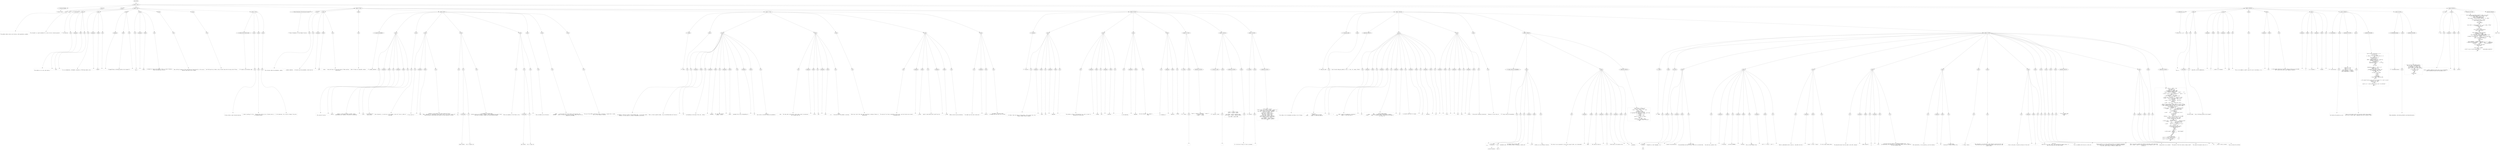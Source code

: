 digraph lpegNode {

node [fontname=Helvetica]
edge [style=dashed]

doc_0 [label="doc - 510"]


doc_0 -> { section_1}
{rank=same; section_1}

section_1 [label="section: 1-451"]


// END RANK doc_0

section_1 -> { header_2 prose_3 prose_4 section_5 section_6 section_7 section_8}
{rank=same; header_2 prose_3 prose_4 section_5 section_6 section_7 section_8}

header_2 [label="1 : Grammar Module"]

prose_3 [label="prose"]

prose_4 [label="prose"]

section_5 [label="section: 9-26"]

section_6 [label="section: 37-163"]

section_7 [label="section: 353-430"]

section_8 [label="section: 452-510"]


// END RANK section_1

header_2 -> leaf_9
leaf_9  [color=Gray,shape=rectangle,fontname=Inconsolata,label="* Grammar Module"]
// END RANK header_2

prose_3 -> { raw_10}
{rank=same; raw_10}

raw_10 [label="raw"]


// END RANK prose_3

raw_10 -> leaf_11
leaf_11  [color=Gray,shape=rectangle,fontname=Inconsolata,label="


The grammar module returns one function, which generates a grammar.
"]
// END RANK raw_10

prose_4 -> { raw_12}
{rank=same; raw_12}

raw_12 [label="raw"]


// END RANK prose_4

raw_12 -> leaf_13
leaf_13  [color=Gray,shape=rectangle,fontname=Inconsolata,label="
This document is a good candidate for a more strictly literate approach.

"]
// END RANK raw_12

section_5 -> { header_14 prose_15 prose_16 prose_17 prose_18 prose_19 prose_20 section_21}
{rank=same; header_14 prose_15 prose_16 prose_17 prose_18 prose_19 prose_20 section_21}

header_14 [label="2 : Introduction"]

prose_15 [label="prose"]

prose_16 [label="prose"]

prose_17 [label="prose"]

prose_18 [label="prose"]

prose_19 [label="prose"]

prose_20 [label="prose"]

section_21 [label="section: 27-36"]


// END RANK section_5

header_14 -> leaf_22
leaf_22  [color=Gray,shape=rectangle,fontname=Inconsolata,label="** Introduction"]
// END RANK header_14

prose_15 -> { raw_23 prespace_24 bold_25 raw_26}
{rank=same; raw_23 prespace_24 bold_25 raw_26}

raw_23 [label="raw"]

prespace_24 [label="prespace"]

bold_25 [label="bold"]

raw_26 [label="raw"]


// END RANK prose_15

raw_23 -> leaf_27
leaf_27  [color=Gray,shape=rectangle,fontname=Inconsolata,label="

This module is in a very real sense a"]
// END RANK raw_23

prespace_24 -> leaf_28
leaf_28  [color=Gray,shape=rectangle,fontname=Inconsolata,label=" "]
// END RANK prespace_24

bold_25 -> leaf_29
leaf_29  [color=Gray,shape=rectangle,fontname=Inconsolata,label="duet"]
// END RANK bold_25

raw_26 -> leaf_30
leaf_30  [color=Gray,shape=rectangle,fontname=Inconsolata,label=".
"]
// END RANK raw_26

prose_16 -> { raw_31 prespace_32 literal_33 raw_34}
{rank=same; raw_31 prespace_32 literal_33 raw_34}

raw_31 [label="raw"]

prespace_32 [label="prespace"]

literal_33 [label="literal"]

raw_34 [label="raw"]


// END RANK prose_16

raw_31 -> leaf_35
leaf_35  [color=Gray,shape=rectangle,fontname=Inconsolata,label="
It is an adaptation, refinement, extension, of Phillipe Janda's work,"]
// END RANK raw_31

prespace_32 -> leaf_36
leaf_36  [color=Gray,shape=rectangle,fontname=Inconsolata,label=""]
// END RANK prespace_32

literal_33 -> leaf_37
leaf_37  [color=Gray,shape=rectangle,fontname=Inconsolata,label="luaepnf"]
// END RANK literal_33

raw_34 -> leaf_38
leaf_38  [color=Gray,shape=rectangle,fontname=Inconsolata,label=":
"]
// END RANK raw_34

prose_17 -> { prespace_39 bold_40 raw_41}
{rank=same; prespace_39 bold_40 raw_41}

prespace_39 [label="prespace"]

bold_40 [label="bold"]

raw_41 [label="raw"]


// END RANK prose_17

prespace_39 -> leaf_42
leaf_42  [color=Gray,shape=rectangle,fontname=Inconsolata,label=""]
// END RANK prespace_39

bold_40 -> leaf_43
leaf_43  [color=Gray,shape=rectangle,fontname=Inconsolata,label="[[luaepnf][http://siffiejoe.github.io/lua-luaepnf/]]"]
// END RANK bold_40

raw_41 -> leaf_44
leaf_44  [color=Gray,shape=rectangle,fontname=Inconsolata,label="
"]
// END RANK raw_41

prose_18 -> { raw_45 prespace_46 literal_47 raw_48}
{rank=same; raw_45 prespace_46 literal_47 raw_48}

raw_45 [label="raw"]

prespace_46 [label="prespace"]

literal_47 [label="literal"]

raw_48 [label="raw"]


// END RANK prose_18

raw_45 -> leaf_49
leaf_49  [color=Gray,shape=rectangle,fontname=Inconsolata,label="
While"]
// END RANK raw_45

prespace_46 -> leaf_50
leaf_50  [color=Gray,shape=rectangle,fontname=Inconsolata,label=" "]
// END RANK prespace_46

literal_47 -> leaf_51
leaf_51  [color=Gray,shape=rectangle,fontname=Inconsolata,label="femto"]
// END RANK literal_47

raw_48 -> leaf_52
leaf_52  [color=Gray,shape=rectangle,fontname=Inconsolata,label=" is based on a repl by Tim Caswell, that is a case of taking a
sketch and painting a picture.
"]
// END RANK raw_48

prose_19 -> { raw_53}
{rank=same; raw_53}

raw_53 [label="raw"]


// END RANK prose_19

raw_53 -> leaf_54
leaf_54  [color=Gray,shape=rectangle,fontname=Inconsolata,label="
Many difficult aspects of this algorithm are found directly in the source
material upon which this is based.
"]
// END RANK raw_53

prose_20 -> { raw_55}
{rank=same; raw_55}

raw_55 [label="raw"]


// END RANK prose_20

raw_55 -> leaf_56
leaf_56  [color=Gray,shape=rectangle,fontname=Inconsolata,label="
Don Phillipe has my thanks, and my fervent hope that he enjoys what follows.

"]
// END RANK raw_55

section_21 -> { header_57 prose_58 prose_59 prose_60}
{rank=same; header_57 prose_58 prose_59 prose_60}

header_57 [label="4 : Aside to the Knuthian camp"]

prose_58 [label="prose"]

prose_59 [label="prose"]

prose_60 [label="prose"]


// END RANK section_21

header_57 -> leaf_61
leaf_61  [color=Gray,shape=rectangle,fontname=Inconsolata,label="**** Aside to the Knuthian camp"]
// END RANK header_57

prose_58 -> { raw_62}
{rank=same; raw_62}

raw_62 [label="raw"]


// END RANK prose_58

raw_62 -> leaf_63
leaf_63  [color=Gray,shape=rectangle,fontname=Inconsolata,label="

I have written a semi-literate boostrap.
"]
// END RANK raw_62

prose_59 -> { raw_64}
{rank=same; raw_64}

raw_64 [label="raw"]


// END RANK prose_59

raw_64 -> leaf_65
leaf_65  [color=Gray,shape=rectangle,fontname=Inconsolata,label="
I make no apology for this.  Cleaning what follows into a literate order is
a tractable problem.
"]
// END RANK raw_64

prose_60 -> { raw_66}
{rank=same; raw_66}

raw_66 [label="raw"]


// END RANK prose_60

raw_66 -> leaf_67
leaf_67  [color=Gray,shape=rectangle,fontname=Inconsolata,label="
In the meantime, let us build a Grammar from parts.

"]
// END RANK raw_66

section_6 -> { header_68 prose_69 prose_70 prose_71 section_72 section_73 section_74 section_75}
{rank=same; header_68 prose_69 prose_70 prose_71 section_72 section_73 section_74 section_75}

header_68 [label="2 : Return Parameters of the Grammar Function"]

prose_69 [label="prose"]

prose_70 [label="prose"]

prose_71 [label="prose"]

section_72 [label="section: 48-76"]

section_73 [label="section: 77-101"]

section_74 [label="section: 102-142"]

section_75 [label="section: 164-218"]


// END RANK section_6

header_68 -> leaf_76
leaf_76  [color=Gray,shape=rectangle,fontname=Inconsolata,label="** Return Parameters of the Grammar Function"]
// END RANK header_68

prose_69 -> { raw_77}
{rank=same; raw_77}

raw_77 [label="raw"]


// END RANK prose_69

raw_77 -> leaf_78
leaf_78  [color=Gray,shape=rectangle,fontname=Inconsolata,label="

This function takes two parameters, namely:
"]
// END RANK raw_77

prose_70 -> { raw_79 prespace_80 literal_81 raw_82}
{rank=same; raw_79 prespace_80 literal_81 raw_82}

raw_79 [label="raw"]

prespace_80 [label="prespace"]

literal_81 [label="literal"]

raw_82 [label="raw"]


// END RANK prose_70

raw_79 -> leaf_83
leaf_83  [color=Gray,shape=rectangle,fontname=Inconsolata,label="
  - grammar_template :  A function with one parameter, which must be"]
// END RANK raw_79

prespace_80 -> leaf_84
leaf_84  [color=Gray,shape=rectangle,fontname=Inconsolata,label=" "]
// END RANK prespace_80

literal_81 -> leaf_85
leaf_85  [color=Gray,shape=rectangle,fontname=Inconsolata,label="_ENV"]
// END RANK literal_81

raw_82 -> leaf_86
leaf_86  [color=Gray,shape=rectangle,fontname=Inconsolata,label=".
  - metas :  A map with keys of string and values of Node subclass
             constructors.
"]
// END RANK raw_82

prose_71 -> { raw_87}
{rank=same; raw_87}

raw_87 [label="raw"]


// END RANK prose_71

raw_87 -> leaf_88
leaf_88  [color=Gray,shape=rectangle,fontname=Inconsolata,label="
Both of these are reasonably complex.

"]
// END RANK raw_87

section_72 -> { header_89 prose_90 prose_91 prose_92 prose_93 prose_94 prose_95 prose_96 prose_97}
{rank=same; header_89 prose_90 prose_91 prose_92 prose_93 prose_94 prose_95 prose_96 prose_97}

header_89 [label="3 : grammar_template"]

prose_90 [label="prose"]

prose_91 [label="prose"]

prose_92 [label="prose"]

prose_93 [label="prose"]

prose_94 [label="prose"]

prose_95 [label="prose"]

prose_96 [label="prose"]

prose_97 [label="prose"]


// END RANK section_72

header_89 -> leaf_98
leaf_98  [color=Gray,shape=rectangle,fontname=Inconsolata,label="*** grammar_template"]
// END RANK header_89

prose_90 -> { raw_99 prespace_100 literal_101 raw_102 prespace_103 literal_104 raw_105}
{rank=same; raw_99 prespace_100 literal_101 raw_102 prespace_103 literal_104 raw_105}

raw_99 [label="raw"]

prespace_100 [label="prespace"]

literal_101 [label="literal"]

raw_102 [label="raw"]

prespace_103 [label="prespace"]

literal_104 [label="literal"]

raw_105 [label="raw"]


// END RANK prose_90

raw_99 -> leaf_106
leaf_106  [color=Gray,shape=rectangle,fontname=Inconsolata,label="

  The internal function"]
// END RANK raw_99

prespace_100 -> leaf_107
leaf_107  [color=Gray,shape=rectangle,fontname=Inconsolata,label=" "]
// END RANK prespace_100

literal_101 -> leaf_108
leaf_108  [color=Gray,shape=rectangle,fontname=Inconsolata,label="define"]
// END RANK literal_101

raw_102 -> leaf_109
leaf_109  [color=Gray,shape=rectangle,fontname=Inconsolata,label=" creates a custom environment variable, neatly
sidestepping Lua's pedantic insistance on prepending"]
// END RANK raw_102

prespace_103 -> leaf_110
leaf_110  [color=Gray,shape=rectangle,fontname=Inconsolata,label=" "]
// END RANK prespace_103

literal_104 -> leaf_111
leaf_111  [color=Gray,shape=rectangle,fontname=Inconsolata,label="local"]
// END RANK literal_104

raw_105 -> leaf_112
leaf_112  [color=Gray,shape=rectangle,fontname=Inconsolata,label=" to all values of
significance.
"]
// END RANK raw_105

prose_91 -> { raw_113}
{rank=same; raw_113}

raw_113 [label="raw"]


// END RANK prose_91

raw_113 -> leaf_114
leaf_114  [color=Gray,shape=rectangle,fontname=Inconsolata,label="
More relevantly, it constructs a full grammar, which will return a table of
type Node.
"]
// END RANK raw_113

prose_92 -> { raw_115 prespace_116 literal_117 raw_118}
{rank=same; raw_115 prespace_116 literal_117 raw_118}

raw_115 [label="raw"]

prespace_116 [label="prespace"]

literal_117 [label="literal"]

raw_118 [label="raw"]


// END RANK prose_92

raw_115 -> leaf_119
leaf_119  [color=Gray,shape=rectangle,fontname=Inconsolata,label="
If you stick to"]
// END RANK raw_115

prespace_116 -> leaf_120
leaf_120  [color=Gray,shape=rectangle,fontname=Inconsolata,label=" "]
// END RANK prespace_116

literal_117 -> leaf_121
leaf_121  [color=Gray,shape=rectangle,fontname=Inconsolata,label="lpeg"]
// END RANK literal_117

raw_118 -> leaf_122
leaf_122  [color=Gray,shape=rectangle,fontname=Inconsolata,label=" patterns, as you should, all array values will be of
Node.  Captures will interpolate various other sorts of Lua values, which will
induce halting in some places and silently corrupt execution in others.
"]
// END RANK raw_118

prose_93 -> { raw_123 link_124 raw_125}
{rank=same; raw_123 link_124 raw_125}

raw_123 [label="raw"]

link_124 [label="link"]

raw_125 [label="raw"]


// END RANK prose_93

raw_123 -> leaf_126
leaf_126  [color=Gray,shape=rectangle,fontname=Inconsolata,label="
The "]
// END RANK raw_123

link_124 -> { anchortext_127 url_128}
{rank=same; anchortext_127 url_128}

anchortext_127 [label="anchortext"]

url_128 [label="url"]


// END RANK link_124

anchortext_127 -> leaf_129
leaf_129  [color=Gray,shape=rectangle,fontname=Inconsolata,label="elpatt module"]
// END RANK anchortext_127

url_128 -> leaf_130
leaf_130  [color=Gray,shape=rectangle,fontname=Inconsolata,label="hts://~/elpatt.orb"]
// END RANK url_128

raw_125 -> leaf_131
leaf_131  [color=Gray,shape=rectangle,fontname=Inconsolata,label=" is intended to provide those
patterns which are allowed in Grammars, while expanding the scope of some
favorites to properly respect utf-8 and otherwise behave.
"]
// END RANK raw_125

prose_94 -> { raw_132 link_133 raw_134}
{rank=same; raw_132 link_133 raw_134}

raw_132 [label="raw"]

link_133 [label="link"]

raw_134 [label="raw"]


// END RANK prose_94

raw_132 -> leaf_135
leaf_135  [color=Gray,shape=rectangle,fontname=Inconsolata,label="
There are examples of the format in the "]
// END RANK raw_132

link_133 -> { anchortext_136 url_137}
{rank=same; anchortext_136 url_137}

anchortext_136 [label="anchortext"]

url_137 [label="url"]


// END RANK link_133

anchortext_136 -> leaf_138
leaf_138  [color=Gray,shape=rectangle,fontname=Inconsolata,label="spec module"]
// END RANK anchortext_136

url_137 -> leaf_139
leaf_139  [color=Gray,shape=rectangle,fontname=Inconsolata,label="hts://~/spec.orb"]
// END RANK url_137

raw_134 -> leaf_140
leaf_140  [color=Gray,shape=rectangle,fontname=Inconsolata,label=".
"]
// END RANK raw_134

prose_95 -> { raw_141}
{rank=same; raw_141}

raw_141 [label="raw"]


// END RANK prose_95

raw_141 -> leaf_142
leaf_142  [color=Gray,shape=rectangle,fontname=Inconsolata,label="
Also included are two functions:
"]
// END RANK raw_141

prose_96 -> { raw_143}
{rank=same; raw_143}

raw_143 [label="raw"]


// END RANK prose_96

raw_143 -> leaf_144
leaf_144  [color=Gray,shape=rectangle,fontname=Inconsolata,label="
  -  START :  a string which must be the same as the starting rule.
  -  SUPPRESS :  either a string or an array of strings. These rules will be
                 removed from the Node.
"]
// END RANK raw_143

prose_97 -> { raw_145}
{rank=same; raw_145}

raw_145 [label="raw"]


// END RANK prose_97

raw_145 -> leaf_146
leaf_146  [color=Gray,shape=rectangle,fontname=Inconsolata,label="
The use of ALL-CAPS was Phillipe Janda's convention, I agree that it reads
well in this singular instance.

"]
// END RANK raw_145

section_73 -> { header_147 prose_148 prose_149 prose_150 prose_151 prose_152 prose_153}
{rank=same; header_147 prose_148 prose_149 prose_150 prose_151 prose_152 prose_153}

header_147 [label="3 : metas"]

prose_148 [label="prose"]

prose_149 [label="prose"]

prose_150 [label="prose"]

prose_151 [label="prose"]

prose_152 [label="prose"]

prose_153 [label="prose"]


// END RANK section_73

header_147 -> leaf_154
leaf_154  [color=Gray,shape=rectangle,fontname=Inconsolata,label="*** metas"]
// END RANK header_147

prose_148 -> { raw_155}
{rank=same; raw_155}

raw_155 [label="raw"]


// END RANK prose_148

raw_155 -> leaf_156
leaf_156  [color=Gray,shape=rectangle,fontname=Inconsolata,label="

  By default a node will inherit from the Node class.  If you want custom
behavior, you must pass in a table of metatable constructors.
"]
// END RANK raw_155

prose_149 -> { raw_157 prespace_158 literal_159 raw_160 prespace_161 literal_162 raw_163 prespace_164 literal_165 raw_166 prespace_167 literal_168 raw_169}
{rank=same; raw_157 prespace_158 literal_159 raw_160 prespace_161 literal_162 raw_163 prespace_164 literal_165 raw_166 prespace_167 literal_168 raw_169}

raw_157 [label="raw"]

prespace_158 [label="prespace"]

literal_159 [label="literal"]

raw_160 [label="raw"]

prespace_161 [label="prespace"]

literal_162 [label="literal"]

raw_163 [label="raw"]

prespace_164 [label="prespace"]

literal_165 [label="literal"]

raw_166 [label="raw"]

prespace_167 [label="prespace"]

literal_168 [label="literal"]

raw_169 [label="raw"]


// END RANK prose_149

raw_157 -> leaf_170
leaf_170  [color=Gray,shape=rectangle,fontname=Inconsolata,label="
That's a fairly specific beast.  Any rule defined above will have an"]
// END RANK raw_157

prespace_158 -> leaf_171
leaf_171  [color=Gray,shape=rectangle,fontname=Inconsolata,label=" "]
// END RANK prespace_158

literal_159 -> leaf_172
leaf_172  [color=Gray,shape=rectangle,fontname=Inconsolata,label="id"]
// END RANK literal_159

raw_160 -> leaf_173
leaf_173  [color=Gray,shape=rectangle,fontname=Inconsolata,label="
corresonding to the name of the rule.  Unless"]
// END RANK raw_160

prespace_161 -> leaf_174
leaf_174  [color=Gray,shape=rectangle,fontname=Inconsolata,label=" "]
// END RANK prespace_161

literal_162 -> leaf_175
leaf_175  [color=Gray,shape=rectangle,fontname=Inconsolata,label="SUPPRESS"]
// END RANK literal_162

raw_163 -> leaf_176
leaf_176  [color=Gray,shape=rectangle,fontname=Inconsolata,label="ed, this will become
a Node.  If the"]
// END RANK raw_163

prespace_164 -> leaf_177
leaf_177  [color=Gray,shape=rectangle,fontname=Inconsolata,label=" "]
// END RANK prespace_164

literal_165 -> leaf_178
leaf_178  [color=Gray,shape=rectangle,fontname=Inconsolata,label="metas"]
// END RANK literal_165

raw_166 -> leaf_179
leaf_179  [color=Gray,shape=rectangle,fontname=Inconsolata,label=" parameter has a key corresponding to"]
// END RANK raw_166

prespace_167 -> leaf_180
leaf_180  [color=Gray,shape=rectangle,fontname=Inconsolata,label=" "]
// END RANK prespace_167

literal_168 -> leaf_181
leaf_181  [color=Gray,shape=rectangle,fontname=Inconsolata,label="id"]
// END RANK literal_168

raw_169 -> leaf_182
leaf_182  [color=Gray,shape=rectangle,fontname=Inconsolata,label=", then it
must return a function taking two parameters:
"]
// END RANK raw_169

prose_150 -> { raw_183 prespace_184 literal_185 raw_186 prespace_187 literal_188 raw_189}
{rank=same; raw_183 prespace_184 literal_185 raw_186 prespace_187 literal_188 raw_189}

raw_183 [label="raw"]

prespace_184 [label="prespace"]

literal_185 [label="literal"]

raw_186 [label="raw"]

prespace_187 [label="prespace"]

literal_188 [label="literal"]

raw_189 [label="raw"]


// END RANK prose_150

raw_183 -> leaf_190
leaf_190  [color=Gray,shape=rectangle,fontname=Inconsolata,label="
   - node :  The node under construction, which under normal circumstances
             will already have the"]
// END RANK raw_183

prespace_184 -> leaf_191
leaf_191  [color=Gray,shape=rectangle,fontname=Inconsolata,label=" "]
// END RANK prespace_184

literal_185 -> leaf_192
leaf_192  [color=Gray,shape=rectangle,fontname=Inconsolata,label="first"]
// END RANK literal_185

raw_186 -> leaf_193
leaf_193  [color=Gray,shape=rectangle,fontname=Inconsolata,label=" and"]
// END RANK raw_186

prespace_187 -> leaf_194
leaf_194  [color=Gray,shape=rectangle,fontname=Inconsolata,label=" "]
// END RANK prespace_187

literal_188 -> leaf_195
leaf_195  [color=Gray,shape=rectangle,fontname=Inconsolata,label="last"]
// END RANK literal_188

raw_189 -> leaf_196
leaf_196  [color=Gray,shape=rectangle,fontname=Inconsolata,label=" fields.
   - str  :  The entire str the grammar is parsing.
"]
// END RANK raw_189

prose_151 -> { raw_197}
{rank=same; raw_197}

raw_197 [label="raw"]


// END RANK prose_151

raw_197 -> leaf_198
leaf_198  [color=Gray,shape=rectangle,fontname=Inconsolata,label="
Which must return that same node, decorated in whatever fashion is
appropriate.
"]
// END RANK raw_197

prose_152 -> { raw_199 prespace_200 literal_201 raw_202 prespace_203 literal_204 raw_205}
{rank=same; raw_199 prespace_200 literal_201 raw_202 prespace_203 literal_204 raw_205}

raw_199 [label="raw"]

prespace_200 [label="prespace"]

literal_201 [label="literal"]

raw_202 [label="raw"]

prespace_203 [label="prespace"]

literal_204 [label="literal"]

raw_205 [label="raw"]


// END RANK prose_152

raw_199 -> leaf_206
leaf_206  [color=Gray,shape=rectangle,fontname=Inconsolata,label="
The node will not have a metatable at this point, and the function must attach
a metatable with"]
// END RANK raw_199

prespace_200 -> leaf_207
leaf_207  [color=Gray,shape=rectangle,fontname=Inconsolata,label=" "]
// END RANK prespace_200

literal_201 -> leaf_208
leaf_208  [color=Gray,shape=rectangle,fontname=Inconsolata,label="__index"]
// END RANK literal_201

raw_202 -> leaf_209
leaf_209  [color=Gray,shape=rectangle,fontname=Inconsolata,label=" equal to some table which itself has the"]
// END RANK raw_202

prespace_203 -> leaf_210
leaf_210  [color=Gray,shape=rectangle,fontname=Inconsolata,label=" "]
// END RANK prespace_203

literal_204 -> leaf_211
leaf_211  [color=Gray,shape=rectangle,fontname=Inconsolata,label="__index"]
// END RANK literal_204

raw_205 -> leaf_212
leaf_212  [color=Gray,shape=rectangle,fontname=Inconsolata,label="
Node as some recursive backstop.
"]
// END RANK raw_205

prose_153 -> { raw_213 prespace_214 italic_215 raw_216}
{rank=same; raw_213 prespace_214 italic_215 raw_216}

raw_213 [label="raw"]

prespace_214 [label="prespace"]

italic_215 [label="italic"]

raw_216 [label="raw"]


// END RANK prose_153

raw_213 -> leaf_217
leaf_217  [color=Gray,shape=rectangle,fontname=Inconsolata,label="
You might say the return value must"]
// END RANK raw_213

prespace_214 -> leaf_218
leaf_218  [color=Gray,shape=rectangle,fontname=Inconsolata,label=" "]
// END RANK prespace_214

italic_215 -> leaf_219
leaf_219  [color=Gray,shape=rectangle,fontname=Inconsolata,label="inherit"]
// END RANK italic_215

raw_216 -> leaf_220
leaf_220  [color=Gray,shape=rectangle,fontname=Inconsolata,label=" from Node, if we were using
a language that did that sort of thing.

"]
// END RANK raw_216

section_74 -> { header_221 prose_222 prose_223 prose_224 prose_225 section_226 section_227 section_228}
{rank=same; header_221 prose_222 prose_223 prose_224 prose_225 section_226 section_227 section_228}

header_221 [label="3 : requires"]

prose_222 [label="prose"]

prose_223 [label="prose"]

prose_224 [label="prose"]

prose_225 [label="prose"]

section_226 [label="section: 117-125"]

section_227 [label="section: 126-142"]

section_228 [label="section: 143-163"]


// END RANK section_74

header_221 -> leaf_229
leaf_229  [color=Gray,shape=rectangle,fontname=Inconsolata,label="*** requires"]
// END RANK header_221

prose_222 -> { raw_230 prespace_231 literal_232 raw_233 prespace_234 literal_235 raw_236}
{rank=same; raw_230 prespace_231 literal_232 raw_233 prespace_234 literal_235 raw_236}

raw_230 [label="raw"]

prespace_231 [label="prespace"]

literal_232 [label="literal"]

raw_233 [label="raw"]

prespace_234 [label="prespace"]

literal_235 [label="literal"]

raw_236 [label="raw"]


// END RANK prose_222

raw_230 -> leaf_237
leaf_237  [color=Gray,shape=rectangle,fontname=Inconsolata,label="


- [X] #todo  Note the require strings below, which prevent this from
             being a usable library, because"]
// END RANK raw_230

prespace_231 -> leaf_238
leaf_238  [color=Gray,shape=rectangle,fontname=Inconsolata,label=" "]
// END RANK prespace_231

literal_232 -> leaf_239
leaf_239  [color=Gray,shape=rectangle,fontname=Inconsolata,label="node"]
// END RANK literal_232

raw_233 -> leaf_240
leaf_240  [color=Gray,shape=rectangle,fontname=Inconsolata,label=" not"]
// END RANK raw_233

prespace_234 -> leaf_241
leaf_241  [color=Gray,shape=rectangle,fontname=Inconsolata,label=" "]
// END RANK prespace_234

literal_235 -> leaf_242
leaf_242  [color=Gray,shape=rectangle,fontname=Inconsolata,label="lpegnode"]
// END RANK literal_235

raw_236 -> leaf_243
leaf_243  [color=Gray,shape=rectangle,fontname=Inconsolata,label=".
"]
// END RANK raw_236

prose_223 -> { raw_244 prespace_245 literal_246 raw_247 prespace_248 literal_249 raw_250}
{rank=same; raw_244 prespace_245 literal_246 raw_247 prespace_248 literal_249 raw_250}

raw_244 [label="raw"]

prespace_245 [label="prespace"]

literal_246 [label="literal"]

raw_247 [label="raw"]

prespace_248 [label="prespace"]

literal_249 [label="literal"]

raw_250 [label="raw"]


// END RANK prose_223

raw_244 -> leaf_251
leaf_251  [color=Gray,shape=rectangle,fontname=Inconsolata,label="
             The problem is almost a philosophical one, and it's what I'm
             setting out to solve with"]
// END RANK raw_244

prespace_245 -> leaf_252
leaf_252  [color=Gray,shape=rectangle,fontname=Inconsolata,label=" "]
// END RANK prespace_245

literal_246 -> leaf_253
leaf_253  [color=Gray,shape=rectangle,fontname=Inconsolata,label="bridge"]
// END RANK literal_246

raw_247 -> leaf_254
leaf_254  [color=Gray,shape=rectangle,fontname=Inconsolata,label=" and"]
// END RANK raw_247

prespace_248 -> leaf_255
leaf_255  [color=Gray,shape=rectangle,fontname=Inconsolata,label=" "]
// END RANK prespace_248

literal_249 -> leaf_256
leaf_256  [color=Gray,shape=rectangle,fontname=Inconsolata,label="manifest"]
// END RANK literal_249

raw_250 -> leaf_257
leaf_257  [color=Gray,shape=rectangle,fontname=Inconsolata,label=".
"]
// END RANK raw_250

prose_224 -> { raw_258 prespace_259 literal_260 raw_261}
{rank=same; raw_258 prespace_259 literal_260 raw_261}

raw_258 [label="raw"]

prespace_259 [label="prespace"]

literal_260 [label="literal"]

raw_261 [label="raw"]


// END RANK prose_224

raw_258 -> leaf_262
leaf_262  [color=Gray,shape=rectangle,fontname=Inconsolata,label="
             In the meantime,"]
// END RANK raw_258

prespace_259 -> leaf_263
leaf_263  [color=Gray,shape=rectangle,fontname=Inconsolata,label=" "]
// END RANK prespace_259

literal_260 -> leaf_264
leaf_264  [color=Gray,shape=rectangle,fontname=Inconsolata,label="lpegnode"]
// END RANK literal_260

raw_261 -> leaf_265
leaf_265  [color=Gray,shape=rectangle,fontname=Inconsolata,label=" has one consumer. Let's keep it
             happy.
"]
// END RANK raw_261

prose_225 -> { raw_266 prespace_267 literal_268 raw_269}
{rank=same; raw_266 prespace_267 literal_268 raw_269}

raw_266 [label="raw"]

prespace_267 [label="prespace"]

literal_268 [label="literal"]

raw_269 [label="raw"]


// END RANK prose_225

raw_266 -> leaf_270
leaf_270  [color=Gray,shape=rectangle,fontname=Inconsolata,label="
             I'm renaming it"]
// END RANK raw_266

prespace_267 -> leaf_271
leaf_271  [color=Gray,shape=rectangle,fontname=Inconsolata,label=" "]
// END RANK prespace_267

literal_268 -> leaf_272
leaf_272  [color=Gray,shape=rectangle,fontname=Inconsolata,label="espalier"]
// END RANK literal_268

raw_269 -> leaf_273
leaf_273  [color=Gray,shape=rectangle,fontname=Inconsolata,label=" anyway.

"]
// END RANK raw_269

section_226 -> { header_274 prose_275 codeblock_276}
{rank=same; header_274 prose_275 codeblock_276}

header_274 [label="5 : status"]

prose_275 [label="prose"]

codeblock_276 [label="code block 119-123"]


// END RANK section_226

header_274 -> leaf_277
leaf_277  [color=Gray,shape=rectangle,fontname=Inconsolata,label="***** status"]
// END RANK header_274

prose_275 -> { raw_278}
{rank=same; raw_278}

raw_278 [label="raw"]


// END RANK prose_275

raw_278 -> leaf_279
leaf_279  [color=Gray,shape=rectangle,fontname=Inconsolata,label="
"]
// END RANK raw_278

codeblock_276 -> leaf_280
leaf_280  [color=Gray,shape=rectangle,fontname=Inconsolata,label="local s = require \"singletons\" . status ()
s.verbose = false
s.angry   = false"]
// END RANK codeblock_276

section_227 -> { header_281 prose_282 codeblock_283 prose_284}
{rank=same; header_281 prose_282 codeblock_283 prose_284}

header_281 [label="4 : requires, contd."]

prose_282 [label="prose"]

codeblock_283 [label="code block 128-136"]

prose_284 [label="prose"]


// END RANK section_227

header_281 -> leaf_285
leaf_285  [color=Gray,shape=rectangle,fontname=Inconsolata,label="**** requires, contd."]
// END RANK header_281

prose_282 -> { raw_286}
{rank=same; raw_286}

raw_286 [label="raw"]


// END RANK prose_282

raw_286 -> leaf_287
leaf_287  [color=Gray,shape=rectangle,fontname=Inconsolata,label="
"]
// END RANK raw_286

codeblock_283 -> leaf_288
leaf_288  [color=Gray,shape=rectangle,fontname=Inconsolata,label="local L = require \"lpeg\"
local a = require \"anterm\"

local Node = require \"espalier/node\"
local elpatt = require \"espalier/elpatt\"

local DROP = elpatt.DROP"]
// END RANK codeblock_283

prose_284 -> { raw_289}
{rank=same; raw_289}

raw_289 [label="raw"]


// END RANK prose_284

raw_289 -> leaf_290
leaf_290  [color=Gray,shape=rectangle,fontname=Inconsolata,label="
It's the kind of thing I'd like to automate.

"]
// END RANK raw_289

section_228 -> { header_291 prose_292 codeblock_293}
{rank=same; header_291 prose_292 codeblock_293}

header_291 [label="4 : asserts"]

prose_292 [label="prose"]

codeblock_293 [label="code block 145-161"]


// END RANK section_228

header_291 -> leaf_294
leaf_294  [color=Gray,shape=rectangle,fontname=Inconsolata,label="**** asserts"]
// END RANK header_291

prose_292 -> { raw_295}
{rank=same; raw_295}

raw_295 [label="raw"]


// END RANK prose_292

raw_295 -> leaf_296
leaf_296  [color=Gray,shape=rectangle,fontname=Inconsolata,label="
"]
// END RANK raw_295

codeblock_293 -> leaf_297
leaf_297  [color=Gray,shape=rectangle,fontname=Inconsolata,label="local assert = assert
local string, io = assert( string ), assert( io )
local remove = assert(table.remove)
local VER = string.sub( assert( _VERSION ), -4 )
local _G = assert( _G )
local error = assert( error )
local pairs = assert( pairs )
local next = assert( next )
local type = assert( type )
local tostring = assert( tostring )
local setmeta = assert( setmetatable )
if VER == \" 5.1\" then
   local setfenv = assert( setfenv )
   local getfenv = assert( getfenv )
end"]
// END RANK codeblock_293

section_75 -> { header_298 prose_299 codeblock_300 prose_301 prose_302 prose_303 section_304 section_305}
{rank=same; header_298 prose_299 codeblock_300 prose_301 prose_302 prose_303 section_304 section_305}

header_298 [label="3 : make_ast_node"]

prose_299 [label="prose"]

codeblock_300 [label="code block 168-170"]

prose_301 [label="prose"]

prose_302 [label="prose"]

prose_303 [label="prose"]

section_304 [label="section: 188-218"]

section_305 [label="section: 219-352"]


// END RANK section_75

header_298 -> leaf_306
leaf_306  [color=Gray,shape=rectangle,fontname=Inconsolata,label="*** make_ast_node"]
// END RANK header_298

prose_299 -> { raw_307}
{rank=same; raw_307}

raw_307 [label="raw"]


// END RANK prose_299

raw_307 -> leaf_308
leaf_308  [color=Gray,shape=rectangle,fontname=Inconsolata,label="

This takes a lot of parameters and does a lot of things.
"]
// END RANK raw_307

codeblock_300 -> leaf_309
leaf_309  [color=Gray,shape=rectangle,fontname=Inconsolata,label="local function make_ast_node(id, first, t, last, str, metas, offset)"]
// END RANK codeblock_300

prose_301 -> { raw_310 prespace_311 literal_312 raw_313 prespace_314 literal_315 raw_316 prespace_317 literal_318 raw_319 prespace_320 literal_321 raw_322 prespace_323 literal_324 raw_325}
{rank=same; raw_310 prespace_311 literal_312 raw_313 prespace_314 literal_315 raw_316 prespace_317 literal_318 raw_319 prespace_320 literal_321 raw_322 prespace_323 literal_324 raw_325}

raw_310 [label="raw"]

prespace_311 [label="prespace"]

literal_312 [label="literal"]

raw_313 [label="raw"]

prespace_314 [label="prespace"]

literal_315 [label="literal"]

raw_316 [label="raw"]

prespace_317 [label="prespace"]

literal_318 [label="literal"]

raw_319 [label="raw"]

prespace_320 [label="prespace"]

literal_321 [label="literal"]

raw_322 [label="raw"]

prespace_323 [label="prespace"]

literal_324 [label="literal"]

raw_325 [label="raw"]


// END RANK prose_301

raw_310 -> leaf_326
leaf_326  [color=Gray,shape=rectangle,fontname=Inconsolata,label="
- Parameters:
  - id      :  'string' naming the Node
  - first   :  'number' of the first byte of"]
// END RANK raw_310

prespace_311 -> leaf_327
leaf_327  [color=Gray,shape=rectangle,fontname=Inconsolata,label=" "]
// END RANK prespace_311

literal_312 -> leaf_328
leaf_328  [color=Gray,shape=rectangle,fontname=Inconsolata,label="str"]
// END RANK literal_312

raw_313 -> leaf_329
leaf_329  [color=Gray,shape=rectangle,fontname=Inconsolata,label="
  - t       :  'table' capture of grammatical information
  - last    :  'number' of the last byte of"]
// END RANK raw_313

prespace_314 -> leaf_330
leaf_330  [color=Gray,shape=rectangle,fontname=Inconsolata,label=" "]
// END RANK prespace_314

literal_315 -> leaf_331
leaf_331  [color=Gray,shape=rectangle,fontname=Inconsolata,label="str"]
// END RANK literal_315

raw_316 -> leaf_332
leaf_332  [color=Gray,shape=rectangle,fontname=Inconsolata,label="
  - str     :  'string' being parsed
  - metas   :  'table' of Node-inherited metatables (complex)
  - offset  :  'number' of optional offset.  This would be provided if
               e.g. byte 1 of"]
// END RANK raw_316

prespace_317 -> leaf_333
leaf_333  [color=Gray,shape=rectangle,fontname=Inconsolata,label=" "]
// END RANK prespace_317

literal_318 -> leaf_334
leaf_334  [color=Gray,shape=rectangle,fontname=Inconsolata,label="str"]
// END RANK literal_318

raw_319 -> leaf_335
leaf_335  [color=Gray,shape=rectangle,fontname=Inconsolata,label=" is actually byte 255 of a larger
              "]
// END RANK raw_319

prespace_320 -> leaf_336
leaf_336  [color=Gray,shape=rectangle,fontname=Inconsolata,label=" "]
// END RANK prespace_320

literal_321 -> leaf_337
leaf_337  [color=Gray,shape=rectangle,fontname=Inconsolata,label="str"]
// END RANK literal_321

raw_322 -> leaf_338
leaf_338  [color=Gray,shape=rectangle,fontname=Inconsolata,label=".  Normally"]
// END RANK raw_322

prespace_323 -> leaf_339
leaf_339  [color=Gray,shape=rectangle,fontname=Inconsolata,label=" "]
// END RANK prespace_323

literal_324 -> leaf_340
leaf_340  [color=Gray,shape=rectangle,fontname=Inconsolata,label="nil"]
// END RANK literal_324

raw_325 -> leaf_341
leaf_341  [color=Gray,shape=rectangle,fontname=Inconsolata,label=".
"]
// END RANK raw_325

prose_302 -> { prespace_342 literal_343 raw_344 prespace_345 literal_346 raw_347 prespace_348 literal_349 raw_350}
{rank=same; prespace_342 literal_343 raw_344 prespace_345 literal_346 raw_347 prespace_348 literal_349 raw_350}

prespace_342 [label="prespace"]

literal_343 [label="literal"]

raw_344 [label="raw"]

prespace_345 [label="prespace"]

literal_346 [label="literal"]

raw_347 [label="raw"]

prespace_348 [label="prespace"]

literal_349 [label="literal"]

raw_350 [label="raw"]


// END RANK prose_302

prespace_342 -> leaf_351
leaf_351  [color=Gray,shape=rectangle,fontname=Inconsolata,label=""]
// END RANK prespace_342

literal_343 -> leaf_352
leaf_352  [color=Gray,shape=rectangle,fontname=Inconsolata,label="first"]
// END RANK literal_343

raw_344 -> leaf_353
leaf_353  [color=Gray,shape=rectangle,fontname=Inconsolata,label=","]
// END RANK raw_344

prespace_345 -> leaf_354
leaf_354  [color=Gray,shape=rectangle,fontname=Inconsolata,label=" "]
// END RANK prespace_345

literal_346 -> leaf_355
leaf_355  [color=Gray,shape=rectangle,fontname=Inconsolata,label="last"]
// END RANK literal_346

raw_347 -> leaf_356
leaf_356  [color=Gray,shape=rectangle,fontname=Inconsolata,label=" and"]
// END RANK raw_347

prespace_348 -> leaf_357
leaf_357  [color=Gray,shape=rectangle,fontname=Inconsolata,label=" "]
// END RANK prespace_348

literal_349 -> leaf_358
leaf_358  [color=Gray,shape=rectangle,fontname=Inconsolata,label="offset"]
// END RANK literal_349

raw_350 -> leaf_359
leaf_359  [color=Gray,shape=rectangle,fontname=Inconsolata,label=" follow Wirth indexing conventions.
"]
// END RANK raw_350

prose_303 -> { raw_360}
{rank=same; raw_360}

raw_360 [label="raw"]


// END RANK prose_303

raw_360 -> leaf_361
leaf_361  [color=Gray,shape=rectangle,fontname=Inconsolata,label="
Because of course they do.

"]
// END RANK raw_360

section_304 -> { header_362 prose_363 prose_364 codeblock_365}
{rank=same; header_362 prose_363 prose_364 codeblock_365}

header_362 [label="4 : setup values and metatables"]

prose_363 [label="prose"]

prose_364 [label="prose"]

codeblock_365 [label="code block 198-216"]


// END RANK section_304

header_362 -> leaf_366
leaf_366  [color=Gray,shape=rectangle,fontname=Inconsolata,label="**** setup values and metatables"]
// END RANK header_362

prose_363 -> { raw_367 link_368 raw_369 prespace_370 literal_371 raw_372}
{rank=same; raw_367 link_368 raw_369 prespace_370 literal_371 raw_372}

raw_367 [label="raw"]

link_368 [label="link"]

raw_369 [label="raw"]

prespace_370 [label="prespace"]

literal_371 [label="literal"]

raw_372 [label="raw"]


// END RANK prose_363

raw_367 -> leaf_373
leaf_373  [color=Gray,shape=rectangle,fontname=Inconsolata,label="

  As "]
// END RANK raw_367

link_368 -> { anchortext_374 url_375}
{rank=same; anchortext_374 url_375}

anchortext_374 [label="anchortext"]

url_375 [label="url"]


// END RANK link_368

anchortext_374 -> leaf_376
leaf_376  [color=Gray,shape=rectangle,fontname=Inconsolata,label="covered elsewhere"]
// END RANK anchortext_374

url_375 -> leaf_377
leaf_377  [color=Gray,shape=rectangle,fontname=Inconsolata,label="httk://"]
// END RANK url_375

raw_369 -> leaf_378
leaf_378  [color=Gray,shape=rectangle,fontname=Inconsolata,label=", we accept three varieties of
metatable verb.  An ordinary table is assigned; a table with"]
// END RANK raw_369

prespace_370 -> leaf_379
leaf_379  [color=Gray,shape=rectangle,fontname=Inconsolata,label=" "]
// END RANK prespace_370

literal_371 -> leaf_380
leaf_380  [color=Gray,shape=rectangle,fontname=Inconsolata,label="__call"]
// END RANK literal_371

raw_372 -> leaf_381
leaf_381  [color=Gray,shape=rectangle,fontname=Inconsolata,label=" is
called, as is an ordinary function.
"]
// END RANK raw_372

prose_364 -> { raw_382 prespace_383 literal_384 raw_385 prespace_386 literal_387 raw_388 prespace_389 literal_390 raw_391}
{rank=same; raw_382 prespace_383 literal_384 raw_385 prespace_386 literal_387 raw_388 prespace_389 literal_390 raw_391}

raw_382 [label="raw"]

prespace_383 [label="prespace"]

literal_384 [label="literal"]

raw_385 [label="raw"]

prespace_386 [label="prespace"]

literal_387 [label="literal"]

raw_388 [label="raw"]

prespace_389 [label="prespace"]

literal_390 [label="literal"]

raw_391 [label="raw"]


// END RANK prose_364

raw_382 -> leaf_392
leaf_392  [color=Gray,shape=rectangle,fontname=Inconsolata,label="
The latter two are expected to return the original table, now a descendent
of"]
// END RANK raw_382

prespace_383 -> leaf_393
leaf_393  [color=Gray,shape=rectangle,fontname=Inconsolata,label=" "]
// END RANK prespace_383

literal_384 -> leaf_394
leaf_394  [color=Gray,shape=rectangle,fontname=Inconsolata,label="Node"]
// END RANK literal_384

raw_385 -> leaf_395
leaf_395  [color=Gray,shape=rectangle,fontname=Inconsolata,label=".  This need not have an"]
// END RANK raw_385

prespace_386 -> leaf_396
leaf_396  [color=Gray,shape=rectangle,fontname=Inconsolata,label=" "]
// END RANK prespace_386

literal_387 -> leaf_397
leaf_397  [color=Gray,shape=rectangle,fontname=Inconsolata,label="id"]
// END RANK literal_387

raw_388 -> leaf_398
leaf_398  [color=Gray,shape=rectangle,fontname=Inconsolata,label=" field which is the same as the"]
// END RANK raw_388

prespace_389 -> leaf_399
leaf_399  [color=Gray,shape=rectangle,fontname=Inconsolata,label=" "]
// END RANK prespace_389

literal_390 -> leaf_400
leaf_400  [color=Gray,shape=rectangle,fontname=Inconsolata,label="id"]
// END RANK literal_390

raw_391 -> leaf_401
leaf_401  [color=Gray,shape=rectangle,fontname=Inconsolata,label="
parameter.
"]
// END RANK raw_391

codeblock_365 -> leaf_402
leaf_402  [color=Gray,shape=rectangle,fontname=Inconsolata,label="   local offset = offset or 0
   t.first = first + offset
   t.last  = last + offset - 1 -- [sic]
   t.str   = str
   if metas[id] then
      local meta = metas[id]
      if type(meta) == \"function\" or meta.__call then
        t = metas[id](t, str)
      else
        t = setmeta(t, meta)
      end
      assert(t.id, \"no id on Node\")
   else
      t.id = id
      setmeta(t, { __index = Node,
                   __tostring = Node.toString })
   end"]
// END RANK codeblock_365

section_305 -> { header_403 prose_404 structure_405 prose_406 prose_407 prose_408 prose_409 prose_410 prose_411 prose_412 prose_413 prose_414 prose_415 prose_416 prose_417 prose_418 codeblock_419 prose_420 prose_421 codeblock_422}
{rank=same; header_403 prose_404 structure_405 prose_406 prose_407 prose_408 prose_409 prose_410 prose_411 prose_412 prose_413 prose_414 prose_415 prose_416 prose_417 prose_418 codeblock_419 prose_420 prose_421 codeblock_422}

header_403 [label="4 : DROP"]

prose_404 [label="prose"]

structure_405 [label="structure"]

prose_406 [label="prose"]

prose_407 [label="prose"]

prose_408 [label="prose"]

prose_409 [label="prose"]

prose_410 [label="prose"]

prose_411 [label="prose"]

prose_412 [label="prose"]

prose_413 [label="prose"]

prose_414 [label="prose"]

prose_415 [label="prose"]

prose_416 [label="prose"]

prose_417 [label="prose"]

prose_418 [label="prose"]

codeblock_419 [label="code block 269-273"]

prose_420 [label="prose"]

prose_421 [label="prose"]

codeblock_422 [label="code block 279-350"]


// END RANK section_305

header_403 -> leaf_423
leaf_423  [color=Gray,shape=rectangle,fontname=Inconsolata,label="**** DROP"]
// END RANK header_403

prose_404 -> { raw_424}
{rank=same; raw_424}

raw_424 [label="raw"]


// END RANK prose_404

raw_424 -> leaf_425
leaf_425  [color=Gray,shape=rectangle,fontname=Inconsolata,label="
"]
// END RANK raw_424

structure_405 -> { hashline_426}
{rank=same; hashline_426}

hashline_426 [label="hashline"]


// END RANK structure_405

hashline_426 -> { hashtag_427}
{rank=same; hashtag_427}

hashtag_427 [label="hashtag"]


// END RANK hashline_426

hashtag_427 -> leaf_428
leaf_428  [color=Gray,shape=rectangle,fontname=Inconsolata,label="NB"]
// END RANK hashtag_427

prose_406 -> { raw_429 prespace_430 literal_431 raw_432}
{rank=same; raw_429 prespace_430 literal_431 raw_432}

raw_429 [label="raw"]

prespace_430 [label="prespace"]

literal_431 [label="literal"]

raw_432 [label="raw"]


// END RANK prose_406

raw_429 -> leaf_433
leaf_433  [color=Gray,shape=rectangle,fontname=Inconsolata,label="
frequently in real languages. In a"]
// END RANK raw_429

prespace_430 -> leaf_434
leaf_434  [color=Gray,shape=rectangle,fontname=Inconsolata,label=" "]
// END RANK prespace_430

literal_431 -> leaf_435
leaf_435  [color=Gray,shape=rectangle,fontname=Inconsolata,label="(typical lisp expression)"]
// END RANK literal_431

raw_432 -> leaf_436
leaf_436  [color=Gray,shape=rectangle,fontname=Inconsolata,label=" we don't need
the parentheses and would like our span not to include them.
"]
// END RANK raw_432

prose_407 -> { raw_437 prespace_438 literal_439 raw_440 prespace_441 literal_442 raw_443 prespace_444 literal_445 raw_446}
{rank=same; raw_437 prespace_438 literal_439 raw_440 prespace_441 literal_442 raw_443 prespace_444 literal_445 raw_446}

raw_437 [label="raw"]

prespace_438 [label="prespace"]

literal_439 [label="literal"]

raw_440 [label="raw"]

prespace_441 [label="prespace"]

literal_442 [label="literal"]

raw_443 [label="raw"]

prespace_444 [label="prespace"]

literal_445 [label="literal"]

raw_446 [label="raw"]


// END RANK prose_407

raw_437 -> leaf_447
leaf_447  [color=Gray,shape=rectangle,fontname=Inconsolata,label="
We could use a pattern like"]
// END RANK raw_437

prespace_438 -> leaf_448
leaf_448  [color=Gray,shape=rectangle,fontname=Inconsolata,label=" "]
// END RANK prespace_438

literal_439 -> leaf_449
leaf_449  [color=Gray,shape=rectangle,fontname=Inconsolata,label="V\"formwrap\""]
// END RANK literal_439

raw_440 -> leaf_450
leaf_450  [color=Gray,shape=rectangle,fontname=Inconsolata,label=" and then SUPPRESS"]
// END RANK raw_440

prespace_441 -> leaf_451
leaf_451  [color=Gray,shape=rectangle,fontname=Inconsolata,label=" "]
// END RANK prespace_441

literal_442 -> leaf_452
leaf_452  [color=Gray,shape=rectangle,fontname=Inconsolata,label="formwrap"]
// END RANK literal_442

raw_443 -> leaf_453
leaf_453  [color=Gray,shape=rectangle,fontname=Inconsolata,label=", but
this is less eloquent than"]
// END RANK raw_443

prespace_444 -> leaf_454
leaf_454  [color=Gray,shape=rectangle,fontname=Inconsolata,label=" "]
// END RANK prespace_444

literal_445 -> leaf_455
leaf_455  [color=Gray,shape=rectangle,fontname=Inconsolata,label="D(P\"(\") * V\"form\" *  D(P\")\")"]
// END RANK literal_445

raw_446 -> leaf_456
leaf_456  [color=Gray,shape=rectangle,fontname=Inconsolata,label=".
"]
// END RANK raw_446

prose_408 -> { raw_457 prespace_458 literal_459 raw_460}
{rank=same; raw_457 prespace_458 literal_459 raw_460}

raw_457 [label="raw"]

prespace_458 [label="prespace"]

literal_459 [label="literal"]

raw_460 [label="raw"]


// END RANK prose_408

raw_457 -> leaf_461
leaf_461  [color=Gray,shape=rectangle,fontname=Inconsolata,label="
Which is admittedly hard to look at.  We prefer the form"]
// END RANK raw_457

prespace_458 -> leaf_462
leaf_462  [color=Gray,shape=rectangle,fontname=Inconsolata,label=""]
// END RANK prespace_458

literal_459 -> leaf_463
leaf_463  [color=Gray,shape=rectangle,fontname=Inconsolata,label="D(pal) * V\"form\" * D(par)"]
// END RANK literal_459

raw_460 -> leaf_464
leaf_464  [color=Gray,shape=rectangle,fontname=Inconsolata,label=" for this reason among others.
"]
// END RANK raw_460

prose_409 -> { raw_465 prespace_466 literal_467 raw_468 prespace_469 bold_470 raw_471}
{rank=same; raw_465 prespace_466 literal_467 raw_468 prespace_469 bold_470 raw_471}

raw_465 [label="raw"]

prespace_466 [label="prespace"]

literal_467 [label="literal"]

raw_468 [label="raw"]

prespace_469 [label="prespace"]

bold_470 [label="bold"]

raw_471 [label="raw"]


// END RANK prose_409

raw_465 -> leaf_472
leaf_472  [color=Gray,shape=rectangle,fontname=Inconsolata,label="
The algorithm moves from the right to the left, because"]
// END RANK raw_465

prespace_466 -> leaf_473
leaf_473  [color=Gray,shape=rectangle,fontname=Inconsolata,label=" "]
// END RANK prespace_466

literal_467 -> leaf_474
leaf_474  [color=Gray,shape=rectangle,fontname=Inconsolata,label="table.remove(t)"]
// END RANK literal_467

raw_468 -> leaf_475
leaf_475  [color=Gray,shape=rectangle,fontname=Inconsolata,label="
is"]
// END RANK raw_468

prespace_469 -> leaf_476
leaf_476  [color=Gray,shape=rectangle,fontname=Inconsolata,label=" "]
// END RANK prespace_469

bold_470 -> leaf_477
leaf_477  [color=Gray,shape=rectangle,fontname=Inconsolata,label="O(1)"]
// END RANK bold_470

raw_471 -> leaf_478
leaf_478  [color=Gray,shape=rectangle,fontname=Inconsolata,label=" so we can strip any amount of rightward droppage first.  It is
correspondingly more expensive to strip middle drops, and most expensive
to strip leftmost drops.
"]
// END RANK raw_471

prose_410 -> { raw_479 prespace_480 literal_481 raw_482}
{rank=same; raw_479 prespace_480 literal_481 raw_482}

raw_479 [label="raw"]

prespace_480 [label="prespace"]

literal_481 [label="literal"]

raw_482 [label="raw"]


// END RANK prose_410

raw_479 -> leaf_483
leaf_483  [color=Gray,shape=rectangle,fontname=Inconsolata,label="
More importantly, if we counted up, we'd be tracking"]
// END RANK raw_479

prespace_480 -> leaf_484
leaf_484  [color=Gray,shape=rectangle,fontname=Inconsolata,label=" "]
// END RANK prespace_480

literal_481 -> leaf_485
leaf_485  [color=Gray,shape=rectangle,fontname=Inconsolata,label="#t"]
// END RANK literal_481

raw_482 -> leaf_486
leaf_486  [color=Gray,shape=rectangle,fontname=Inconsolata,label=", a moving target.
Counting to 1 neatly prevents this.
"]
// END RANK raw_482

prose_411 -> { raw_487}
{rank=same; raw_487}

raw_487 [label="raw"]


// END RANK prose_411

raw_487 -> leaf_488
leaf_488  [color=Gray,shape=rectangle,fontname=Inconsolata,label="
   -  [ ] #Todo :Faster:
"]
// END RANK raw_487

prose_412 -> { raw_489}
{rank=same; raw_489}

raw_489 [label="raw"]


// END RANK prose_412

raw_489 -> leaf_490
leaf_490  [color=Gray,shape=rectangle,fontname=Inconsolata,label="
     -  This algorithm, as we discussed, goes quadratic toward the left side.
        The correct way to go is if we see any drop, flip a dirty bit, and
        compact upward.
"]
// END RANK raw_489

prose_413 -> { raw_491 prespace_492 literal_493 raw_494}
{rank=same; raw_491 prespace_492 literal_493 raw_494}

raw_491 [label="raw"]

prespace_492 [label="prespace"]

literal_493 [label="literal"]

raw_494 [label="raw"]


// END RANK prose_413

raw_491 -> leaf_495
leaf_495  [color=Gray,shape=rectangle,fontname=Inconsolata,label="
     -  More to the point, the mere inclusion of this much"]
// END RANK raw_491

prespace_492 -> leaf_496
leaf_496  [color=Gray,shape=rectangle,fontname=Inconsolata,label=" "]
// END RANK prespace_492

literal_493 -> leaf_497
leaf_497  [color=Gray,shape=rectangle,fontname=Inconsolata,label="s:"]
// END RANK literal_493

raw_494 -> leaf_498
leaf_498  [color=Gray,shape=rectangle,fontname=Inconsolata,label=" slows the
        algorithm to an utter crawl. The concatenations happen anyway, to
        pass the string into the status module.
"]
// END RANK raw_494

prose_414 -> { raw_499}
{rank=same; raw_499}

raw_499 [label="raw"]


// END RANK prose_414

raw_499 -> leaf_500
leaf_500  [color=Gray,shape=rectangle,fontname=Inconsolata,label="
        This is probably 10x the cost in real work.
"]
// END RANK raw_499

prose_415 -> { raw_501}
{rank=same; raw_501}

raw_501 [label="raw"]


// END RANK prose_415

raw_501 -> leaf_502
leaf_502  [color=Gray,shape=rectangle,fontname=Inconsolata,label="
        Why am I doing it in such a dumb way? This is a literate programming
        environment, and I'm building a language with templates and macros
        and other useful access to state at compile time.
"]
// END RANK raw_501

prose_416 -> { raw_503}
{rank=same; raw_503}

raw_503 [label="raw"]


// END RANK prose_416

raw_503 -> leaf_504
leaf_504  [color=Gray,shape=rectangle,fontname=Inconsolata,label="
        That's two ways to remove the verbosity and other printfs when they
        aren't wanted.  Better to simulate the correct behavior until I can
        provide it.
"]
// END RANK raw_503

prose_417 -> { raw_505}
{rank=same; raw_505}

raw_505 [label="raw"]


// END RANK prose_417

raw_505 -> leaf_506
leaf_506  [color=Gray,shape=rectangle,fontname=Inconsolata,label="
anyway back to our program
"]
// END RANK raw_505

prose_418 -> { raw_507}
{rank=same; raw_507}

raw_507 [label="raw"]


// END RANK prose_418

raw_507 -> leaf_508
leaf_508  [color=Gray,shape=rectangle,fontname=Inconsolata,label="
The parent of the first node is always itself:
"]
// END RANK raw_507

codeblock_419 -> leaf_509
leaf_509  [color=Gray,shape=rectangle,fontname=Inconsolata,label="   if not t.parent then
      t.parent = t
   end"]
// END RANK codeblock_419

prose_420 -> { raw_510 prespace_511 literal_512 raw_513}
{rank=same; raw_510 prespace_511 literal_512 raw_513}

raw_510 [label="raw"]

prespace_511 [label="prespace"]

literal_512 [label="literal"]

raw_513 [label="raw"]


// END RANK prose_420

raw_510 -> leaf_514
leaf_514  [color=Gray,shape=rectangle,fontname=Inconsolata,label="
This means the special case isn't a"]
// END RANK raw_510

prespace_511 -> leaf_515
leaf_515  [color=Gray,shape=rectangle,fontname=Inconsolata,label=" "]
// END RANK prespace_511

literal_512 -> leaf_516
leaf_516  [color=Gray,shape=rectangle,fontname=Inconsolata,label="nil"]
// END RANK literal_512

raw_513 -> leaf_517
leaf_517  [color=Gray,shape=rectangle,fontname=Inconsolata,label=", which I think is better.
"]
// END RANK raw_513

prose_421 -> { raw_518}
{rank=same; raw_518}

raw_518 [label="raw"]


// END RANK prose_421

raw_518 -> leaf_519
leaf_519  [color=Gray,shape=rectangle,fontname=Inconsolata,label="
Now we iterate the children
"]
// END RANK raw_518

codeblock_422 -> leaf_520
leaf_520  [color=Gray,shape=rectangle,fontname=Inconsolata,label="   for i = #t, 1 --[[0]], -1 do
      t[i].parent = t
      local cap = t[i]
      if type(cap) ~= \"table\" then
         s:complain(\"CAPTURE ISSUE\",
                    \"type of capture subgroup is \" .. type(v) .. \"\\n\")
                 -- better:
                 -- phrase {\"type of capture subgroup is\", type(v), \"\\n\"}
      end
      if cap.DROP == DROP then
         s:verb(\"drops in \" .. a.bright(t.id))
         if i == #t then
            s:verb(a.red(\"rightmost\") .. \" remaining node\")
            s:verb(\"  t.$: \" .. tostring(t.last) .. \" Δ: \"
                   .. tostring(cap.last - cap.first))
            -- <action>
            t.last = t.last - (cap.last - cap.first)
            remove(t)
            -- </action>
            s:verb(\"  new t.$: \" .. tostring(t.last))
         else
            -- Here we may be either in the middle or at the leftmost
            -- margin.  Leftmost means either we're at index 1, or that
            -- all children to the left, down to 1, are all DROPs.
            local leftmost = (i == 1)
            if leftmost then
               s:verb(a.cyan(\"  leftmost\") .. \" remaining node\")
               s:verb(\"    t.^: \" .. tostring(t.first)
                      .. \" D.$: \" .. tostring(cap.last))
               -- <action>
               t.first = cap.last
               --    <comment>
               s:verb(\"    new t.^: \" .. tostring(t.first))
               --    </comment>
               remove(t, 1)
               -- </action>
            else
               leftmost = true -- provisionally since cap.DROP
               for j = i, 1, -1 do
                 leftmost = leftmost and t[j].DROP
                 if not leftmost then break end
               end
               if leftmost then
                  s:verb(a.cyan(\"  leftmost inner\") .. \" remaining node\")
                  s:verb(\"    t.^: \" .. tostring(t.first)
                         .. \" D.$: \" .. tostring(cap.last))
                  t.first = cap.last
                  s:verb(\"    new t.^: \" .. tostring(t.first))
                  -- <action>
                  for j = i, 1, -1 do
                     -- this is quadradic but correct
                     -- and easy to understand.
                        remove(t, j)
                     break
                  end
                  -- </action>
               else
                  s:verb(a.green(\"  middle\") .. \" node dropped\")
                  remove(t, i)
               end
            end
         end
      end
   end
   -- post conditions
   assert(t.isNode, \"failed isNode: \" .. id)
   assert(t.str)
   assert(t.parent, \"no parent on \" .. t.id)
   return t
end"]
// END RANK codeblock_422

section_7 -> { header_521 prose_522 prose_523 prose_524 prose_525 prose_526 section_527 section_528}
{rank=same; header_521 prose_522 prose_523 prose_524 prose_525 prose_526 section_527 section_528}

header_521 [label="2 : define(func, g, e)"]

prose_522 [label="prose"]

prose_523 [label="prose"]

prose_524 [label="prose"]

prose_525 [label="prose"]

prose_526 [label="prose"]

section_527 [label="section: 368-430"]

section_528 [label="section: 431-451"]


// END RANK section_7

header_521 -> leaf_529
leaf_529  [color=Gray,shape=rectangle,fontname=Inconsolata,label="** define(func, g, e)"]
// END RANK header_521

prose_522 -> { raw_530 link_531 raw_532}
{rank=same; raw_530 link_531 raw_532}

raw_530 [label="raw"]

link_531 [label="link"]

raw_532 [label="raw"]


// END RANK prose_522

raw_530 -> leaf_533
leaf_533  [color=Gray,shape=rectangle,fontname=Inconsolata,label="

This is "]
// END RANK raw_530

link_531 -> { anchortext_534 url_535}
{rank=same; anchortext_534 url_535}

anchortext_534 [label="anchortext"]

url_535 [label="url"]


// END RANK link_531

anchortext_534 -> leaf_536
leaf_536  [color=Gray,shape=rectangle,fontname=Inconsolata,label="Phillipe Janda"]
// END RANK anchortext_534

url_535 -> leaf_537
leaf_537  [color=Gray,shape=rectangle,fontname=Inconsolata,label="http://siffiejoe.github.io/lua-luaepnf/"]
// END RANK url_535

raw_532 -> leaf_538
leaf_538  [color=Gray,shape=rectangle,fontname=Inconsolata,label="'s
algorithm, with my adaptations.
"]
// END RANK raw_532

prose_523 -> { prespace_539 literal_540 raw_541 prespace_542 literal_543 raw_544}
{rank=same; prespace_539 literal_540 raw_541 prespace_542 literal_543 raw_544}

prespace_539 [label="prespace"]

literal_540 [label="literal"]

raw_541 [label="raw"]

prespace_542 [label="prespace"]

literal_543 [label="literal"]

raw_544 [label="raw"]


// END RANK prose_523

prespace_539 -> leaf_545
leaf_545  [color=Gray,shape=rectangle,fontname=Inconsolata,label=""]
// END RANK prespace_539

literal_540 -> leaf_546
leaf_546  [color=Gray,shape=rectangle,fontname=Inconsolata,label="e"]
// END RANK literal_540

raw_541 -> leaf_547
leaf_547  [color=Gray,shape=rectangle,fontname=Inconsolata,label=", either is or becomes"]
// END RANK raw_541

prespace_542 -> leaf_548
leaf_548  [color=Gray,shape=rectangle,fontname=Inconsolata,label=" "]
// END RANK prespace_542

literal_543 -> leaf_549
leaf_549  [color=Gray,shape=rectangle,fontname=Inconsolata,label="_ENV"]
// END RANK literal_543

raw_544 -> leaf_550
leaf_550  [color=Gray,shape=rectangle,fontname=Inconsolata,label=".
"]
// END RANK raw_544

prose_524 -> { raw_551}
{rank=same; raw_551}

raw_551 [label="raw"]


// END RANK prose_524

raw_551 -> leaf_552
leaf_552  [color=Gray,shape=rectangle,fontname=Inconsolata,label="
This is not needed in LuaJIT, while for Lua 5.2 and above, it is.
"]
// END RANK raw_551

prose_525 -> { prespace_553 literal_554 raw_555}
{rank=same; prespace_553 literal_554 raw_555}

prespace_553 [label="prespace"]

literal_554 [label="literal"]

raw_555 [label="raw"]


// END RANK prose_525

prespace_553 -> leaf_556
leaf_556  [color=Gray,shape=rectangle,fontname=Inconsolata,label=""]
// END RANK prespace_553

literal_554 -> leaf_557
leaf_557  [color=Gray,shape=rectangle,fontname=Inconsolata,label="func"]
// END RANK literal_554

raw_555 -> leaf_558
leaf_558  [color=Gray,shape=rectangle,fontname=Inconsolata,label=" is the grammar definition function, pieces of which we've provided.
We'll see how the rest is put together presently.
"]
// END RANK raw_555

prose_526 -> { prespace_559 literal_560 raw_561 prespace_562 literal_563 raw_564}
{rank=same; prespace_559 literal_560 raw_561 prespace_562 literal_563 raw_564}

prespace_559 [label="prespace"]

literal_560 [label="literal"]

raw_561 [label="raw"]

prespace_562 [label="prespace"]

literal_563 [label="literal"]

raw_564 [label="raw"]


// END RANK prose_526

prespace_559 -> leaf_565
leaf_565  [color=Gray,shape=rectangle,fontname=Inconsolata,label=""]
// END RANK prespace_559

literal_560 -> leaf_566
leaf_566  [color=Gray,shape=rectangle,fontname=Inconsolata,label="g"]
// END RANK literal_560

raw_561 -> leaf_567
leaf_567  [color=Gray,shape=rectangle,fontname=Inconsolata,label=" is or becomes a"]
// END RANK raw_561

prespace_562 -> leaf_568
leaf_568  [color=Gray,shape=rectangle,fontname=Inconsolata,label=" "]
// END RANK prespace_562

literal_563 -> leaf_569
leaf_569  [color=Gray,shape=rectangle,fontname=Inconsolata,label="Grammar"]
// END RANK literal_563

raw_564 -> leaf_570
leaf_570  [color=Gray,shape=rectangle,fontname=Inconsolata,label=".

"]
// END RANK raw_564

section_527 -> { header_571 prose_572 codeblock_573 prose_574 codeblock_575}
{rank=same; header_571 prose_572 codeblock_573 prose_574 codeblock_575}

header_571 [label="4 : localizations"]

prose_572 [label="prose"]

codeblock_573 [label="code block 372-379"]

prose_574 [label="prose"]

codeblock_575 [label="code block 384-428"]


// END RANK section_527

header_571 -> leaf_576
leaf_576  [color=Gray,shape=rectangle,fontname=Inconsolata,label="**** localizations"]
// END RANK header_571

prose_572 -> { raw_577}
{rank=same; raw_577}

raw_577 [label="raw"]


// END RANK prose_572

raw_577 -> leaf_578
leaf_578  [color=Gray,shape=rectangle,fontname=Inconsolata,label="

We localize the patterns we use.
"]
// END RANK raw_577

codeblock_573 -> leaf_579
leaf_579  [color=Gray,shape=rectangle,fontname=Inconsolata,label="local Cp = L.Cp
local Cc = L.Cc
local Ct = L.Ct
local arg1_str = L.Carg(1)
local arg2_metas = L.Carg(2)
local arg3_offset = L.Carg(3)"]
// END RANK codeblock_573

prose_574 -> { raw_580}
{rank=same; raw_580}

raw_580 [label="raw"]


// END RANK prose_574

raw_580 -> leaf_581
leaf_581  [color=Gray,shape=rectangle,fontname=Inconsolata,label="
Setup an environment where you can easily define lpeg grammars
with lots of syntax sugar, compatible with the 5 series of Luas:
"]
// END RANK raw_580

codeblock_575 -> leaf_582
leaf_582  [color=Gray,shape=rectangle,fontname=Inconsolata,label="local function define(func, g, e)
   g = g or {}
   if e == nil then
      e = VER == \" 5.1\" and getfenv(func) or _G
   end
   local suppressed = {}
   local env = {}
   local env_index = {
      START = function(name) g[1] = name end,
      SUPPRESS = function(...)
         suppressed = {}
         for i = 1, select('#', ...) do
            suppressed[select(i, ... )] = true
         end
      end,
      V = L.V,
      P = L.P }

    setmeta(env_index, { __index = e })
    setmeta(env, {
       __index = env_index,
       __newindex = function( _, name, val )
          if suppressed[ name ] then
             g[ name ] = val
          else
             g[ name ] = (Cc(name)
                * Cp()
                * Ct(val)
                * Cp()
                * arg1_str
                * arg2_metas)
                * arg3_offset / make_ast_node
          end
       end })

   -- call passed function with custom environment (5.1- and 5.2-style)
   if VER == \" 5.1\" then
      setfenv(func, env )
   end
   func( env )
   assert( g[ 1 ] and g[ g[ 1 ] ], \"no start rule defined\" )
   return g
end"]
// END RANK codeblock_575

section_528 -> { header_583 prose_584 codeblock_585}
{rank=same; header_583 prose_584 codeblock_585}

header_583 [label="3 : refineMetas(metas)"]

prose_584 [label="prose"]

codeblock_585 [label="code block 435-449"]


// END RANK section_528

header_583 -> leaf_586
leaf_586  [color=Gray,shape=rectangle,fontname=Inconsolata,label="*** refineMetas(metas)"]
// END RANK header_583

prose_584 -> { raw_587}
{rank=same; raw_587}

raw_587 [label="raw"]


// END RANK prose_584

raw_587 -> leaf_588
leaf_588  [color=Gray,shape=rectangle,fontname=Inconsolata,label="

Takes metatables, distributing defaults and denormalizations.
"]
// END RANK raw_587

codeblock_585 -> leaf_589
leaf_589  [color=Gray,shape=rectangle,fontname=Inconsolata,label="local function refineMetas(metas)
  for id, meta in pairs(metas) do
    if type(meta) == \"table\" then
      if not meta[\"__tostring\"] then
        meta[\"__tostring\"] = Node.toString
      end
      if not meta.id then
        meta.id = id
      end
    end
  end
  return metas
end"]
// END RANK codeblock_585

section_8 -> { header_590 prose_591 codeblock_592 codeblock_593}
{rank=same; header_590 prose_591 codeblock_592 codeblock_593}

header_590 [label="2 : new"]

prose_591 [label="prose"]

codeblock_592 [label="code block 457-506"]

codeblock_593 [label="code block 508-510"]


// END RANK section_8

header_590 -> leaf_594
leaf_594  [color=Gray,shape=rectangle,fontname=Inconsolata,label="** new"]
// END RANK header_590

prose_591 -> { raw_595 prespace_596 literal_597 raw_598}
{rank=same; raw_595 prespace_596 literal_597 raw_598}

raw_595 [label="raw"]

prespace_596 [label="prespace"]

literal_597 [label="literal"]

raw_598 [label="raw"]


// END RANK prose_591

raw_595 -> leaf_599
leaf_599  [color=Gray,shape=rectangle,fontname=Inconsolata,label="

Given a grammar_template function and a set of metatables,
yield a parsing function and the grammar as an"]
// END RANK raw_595

prespace_596 -> leaf_600
leaf_600  [color=Gray,shape=rectangle,fontname=Inconsolata,label=" "]
// END RANK prespace_596

literal_597 -> leaf_601
leaf_601  [color=Gray,shape=rectangle,fontname=Inconsolata,label="lpeg"]
// END RANK literal_597

raw_598 -> leaf_602
leaf_602  [color=Gray,shape=rectangle,fontname=Inconsolata,label=" pattern.
"]
// END RANK raw_598

codeblock_592 -> leaf_603
leaf_603  [color=Gray,shape=rectangle,fontname=Inconsolata,label="local function new(grammar_template, metas, pre, post)
   if type(grammar_template) == \"function\" then
      local metas = metas or {}
      metas = refineMetas(metas)
      local grammar = define(grammar_template, nil, metas)

      local function parse(str, offset)
         local offset = offset or 0
         --[[
         if pre then
            str = pre(str)
         end
         --]]
         local match = L.match(grammar, str, 1, str, metas, offset)
         if match == nil then
            return nil
         end
         --[[
         if post then
            error \"error in post parsing\"
           match = post(match)
         end
         --]]
         local maybeErr = match:lastLeaf()
         if maybeErr.id then
            if maybeErr.id == \"ERROR\" then
               local line, col = match:linePos(maybeErr.first)
               local msg = maybeErr.msg or \"\"
               s:complain(\"Parsing Error\", \" line: \" .. tostring(line) .. \", \"
                       .. \"col: \" .. tostring(col) .. \". \" .. msg)
               return match, match:lastLeaf()
            else
               return match
            end
         else
            local maybeNode = maybeErr.isNode and \" is \" or \" isn't \"
            s:complain(\"No id on match\" .. \"match of type, \" .. type(match)
                      .. maybeNode .. \" a Node: \" .. tostring(maybeErr))
         end
         -- This would be a bad match.
         return match
      end

      return parse, grammar
   else
      s:halt(\"no way to build grammar out of \" .. type(grammar_template))
   end
end"]
// END RANK codeblock_592

codeblock_593 -> leaf_604
leaf_604  [color=Gray,shape=rectangle,fontname=Inconsolata,label="return new"]
// END RANK codeblock_593


}
